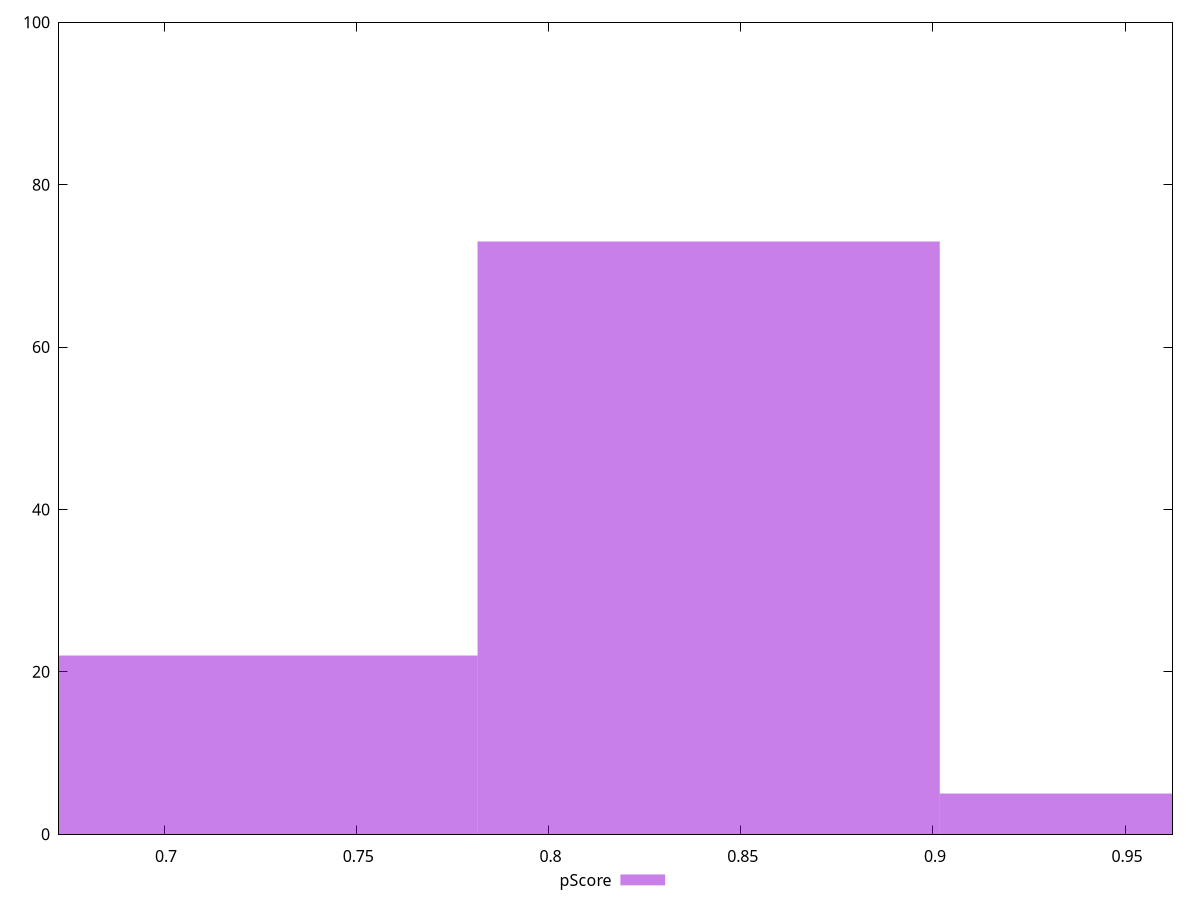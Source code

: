 reset

$pScore <<EOF
0.8416653795424163 73
0.9619032909056187 5
0.721427468179214 22
EOF

set key outside below
set boxwidth 0.12023791136320233
set xrange [0.6726818590226434:0.9623266905571782]
set yrange [0:100]
set trange [0:100]
set style fill transparent solid 0.5 noborder
set terminal svg size 640, 490 enhanced background rgb 'white'
set output "reports/report_00027_2021-02-24T12-40-31.850Z/bootup-time/samples/music/pScore/histogram.svg"

plot $pScore title "pScore" with boxes

reset
